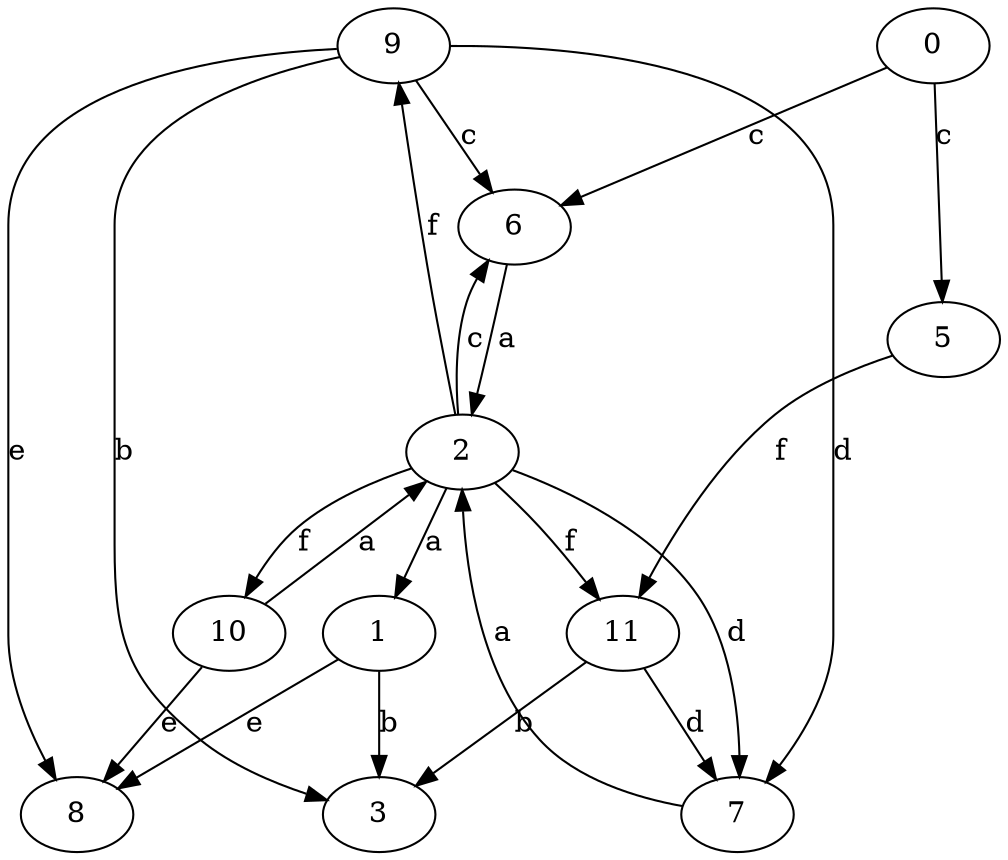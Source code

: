 strict digraph  {
1;
2;
3;
5;
6;
7;
8;
9;
0;
10;
11;
1 -> 3  [label=b];
1 -> 8  [label=e];
2 -> 1  [label=a];
2 -> 6  [label=c];
2 -> 7  [label=d];
2 -> 9  [label=f];
2 -> 10  [label=f];
2 -> 11  [label=f];
5 -> 11  [label=f];
6 -> 2  [label=a];
7 -> 2  [label=a];
9 -> 3  [label=b];
9 -> 6  [label=c];
9 -> 7  [label=d];
9 -> 8  [label=e];
0 -> 5  [label=c];
0 -> 6  [label=c];
10 -> 2  [label=a];
10 -> 8  [label=e];
11 -> 3  [label=b];
11 -> 7  [label=d];
}
